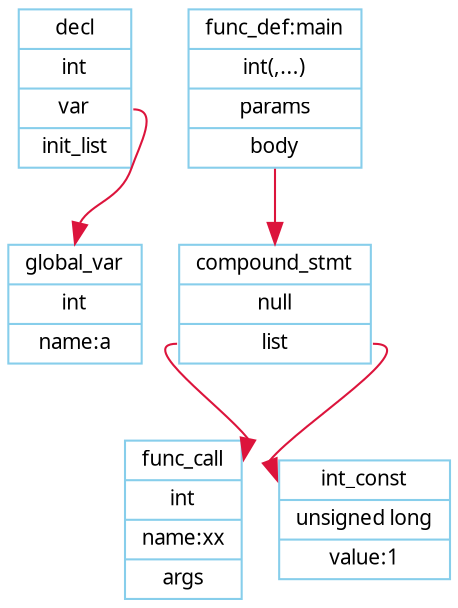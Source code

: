 digraph G {
node [fontname = "Verdana", fontsize = 10, color="skyblue", shape="record"];
edge [fontname = "Verdana", fontsize = 10, color="crimson", style="solid"];
P0[label="{<head>decl|<type>int|<var>var|<init_list>init_list}"];
P1[label="{<head>global_var|<type>int|name:a}"];
P0:var -> P1:head;
P2[label="{<head>func_def:main|<type>int(,...)|<params>params|<body>body}"];
P3[label="{<head>compound_stmt|null|<list>list}"];
P4[label="{<head>func_call|<type>int|name:xx|<args>args}"];
P3:list -> P4:head;
P5[label="{<head>int_const|<type>unsigned long|value:1}"];
P3:list -> P5:head;
P2:body -> P3:head;
}
